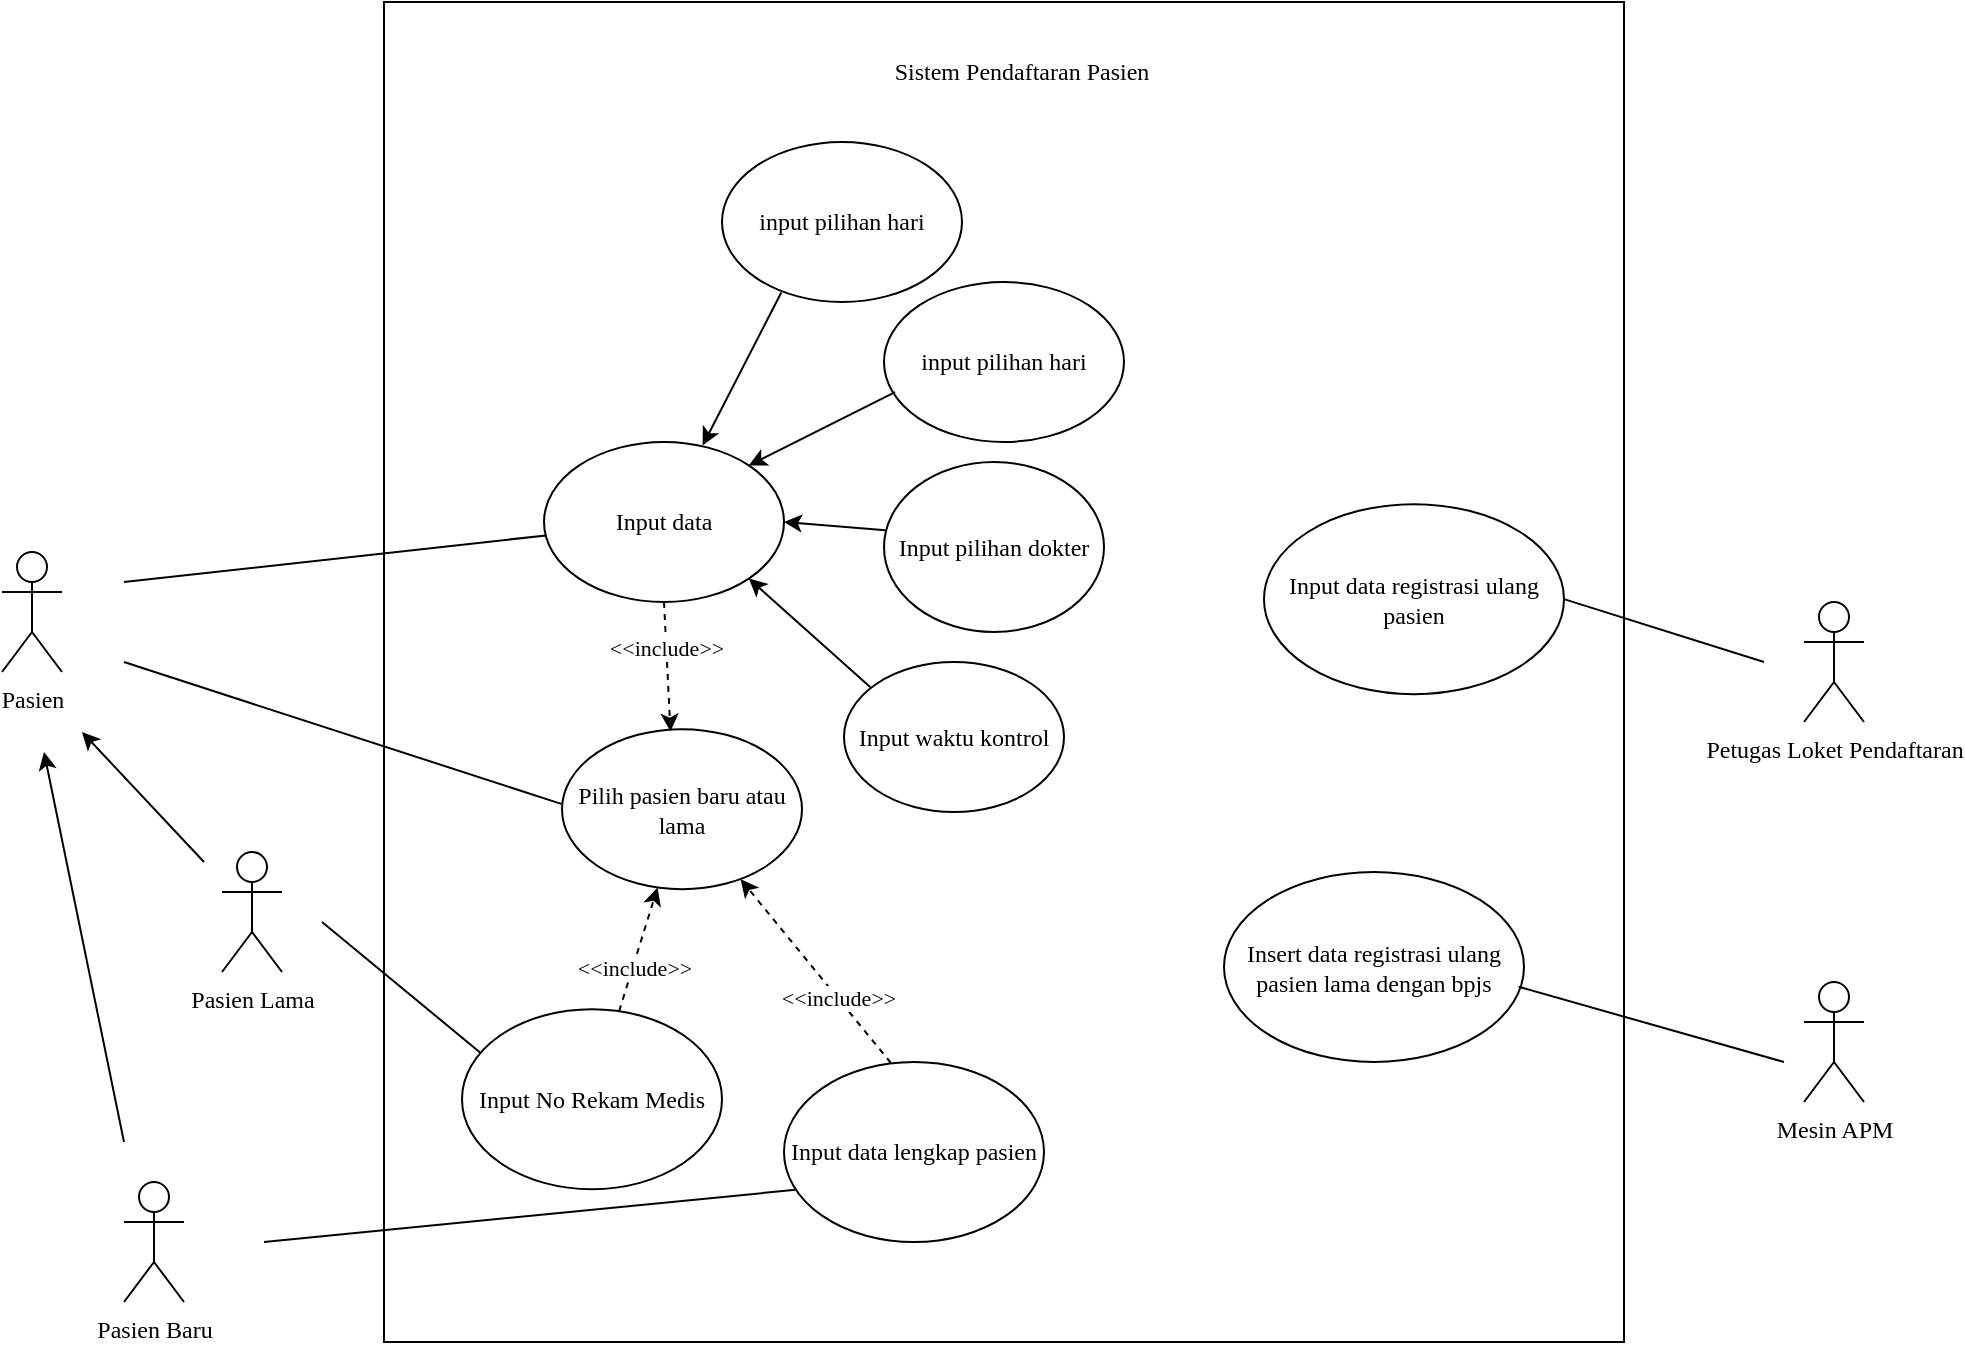 <mxfile version="23.0.1" type="device">
  <diagram name="Page-1" id="8d2dY4FmEUznQflFdPQt">
    <mxGraphModel dx="2923" dy="2205" grid="1" gridSize="10" guides="1" tooltips="1" connect="1" arrows="1" fold="1" page="1" pageScale="1" pageWidth="850" pageHeight="1100" math="0" shadow="0">
      <root>
        <mxCell id="0" />
        <mxCell id="1" parent="0" />
        <mxCell id="mKE5pp7Ul3JF2eYZ8zkB-1" value="" style="rounded=0;whiteSpace=wrap;html=1;fontFamily=Poppins;fontSource=https%3A%2F%2Ffonts.googleapis.com%2Fcss%3Ffamily%3DPoppins;" vertex="1" parent="1">
          <mxGeometry x="140" y="-530" width="620" height="670" as="geometry" />
        </mxCell>
        <mxCell id="mKE5pp7Ul3JF2eYZ8zkB-2" value="Pasien" style="shape=umlActor;verticalLabelPosition=bottom;verticalAlign=top;html=1;outlineConnect=0;fontFamily=Poppins;fontSource=https%3A%2F%2Ffonts.googleapis.com%2Fcss%3Ffamily%3DPoppins;" vertex="1" parent="1">
          <mxGeometry x="-51" y="-255.0" width="30" height="60" as="geometry" />
        </mxCell>
        <mxCell id="mKE5pp7Ul3JF2eYZ8zkB-3" value="Mesin APM" style="shape=umlActor;verticalLabelPosition=bottom;verticalAlign=top;html=1;outlineConnect=0;fontFamily=Poppins;fontSource=https%3A%2F%2Ffonts.googleapis.com%2Fcss%3Ffamily%3DPoppins;" vertex="1" parent="1">
          <mxGeometry x="850" y="-40" width="30" height="60" as="geometry" />
        </mxCell>
        <mxCell id="mKE5pp7Ul3JF2eYZ8zkB-4" value="Petugas Loket Pendaftaran" style="shape=umlActor;verticalLabelPosition=bottom;verticalAlign=top;html=1;outlineConnect=0;fontFamily=Poppins;fontSource=https%3A%2F%2Ffonts.googleapis.com%2Fcss%3Ffamily%3DPoppins;" vertex="1" parent="1">
          <mxGeometry x="850" y="-230" width="30" height="60" as="geometry" />
        </mxCell>
        <mxCell id="mKE5pp7Ul3JF2eYZ8zkB-7" value="Pasien Baru" style="shape=umlActor;verticalLabelPosition=bottom;verticalAlign=top;html=1;outlineConnect=0;fontFamily=Poppins;fontSource=https%3A%2F%2Ffonts.googleapis.com%2Fcss%3Ffamily%3DPoppins;" vertex="1" parent="1">
          <mxGeometry x="10" y="60.0" width="30" height="60" as="geometry" />
        </mxCell>
        <mxCell id="mKE5pp7Ul3JF2eYZ8zkB-8" value="Pasien Lama" style="shape=umlActor;verticalLabelPosition=bottom;verticalAlign=top;html=1;outlineConnect=0;fontFamily=Poppins;fontSource=https%3A%2F%2Ffonts.googleapis.com%2Fcss%3Ffamily%3DPoppins;" vertex="1" parent="1">
          <mxGeometry x="59" y="-105.0" width="30" height="60" as="geometry" />
        </mxCell>
        <mxCell id="mKE5pp7Ul3JF2eYZ8zkB-13" value="Sistem Pendaftaran Pasien" style="text;html=1;strokeColor=none;fillColor=none;align=center;verticalAlign=middle;whiteSpace=wrap;rounded=0;fontFamily=Poppins;fontSource=https%3A%2F%2Ffonts.googleapis.com%2Fcss%3Ffamily%3DPoppins;" vertex="1" parent="1">
          <mxGeometry x="349" y="-510" width="220" height="30" as="geometry" />
        </mxCell>
        <mxCell id="mKE5pp7Ul3JF2eYZ8zkB-34" style="rounded=0;orthogonalLoop=1;jettySize=auto;html=1;dashed=1;fontFamily=Poppins;fontSource=https%3A%2F%2Ffonts.googleapis.com%2Fcss%3Ffamily%3DPoppins;" edge="1" parent="1" source="mKE5pp7Ul3JF2eYZ8zkB-18" target="mKE5pp7Ul3JF2eYZ8zkB-20">
          <mxGeometry relative="1" as="geometry" />
        </mxCell>
        <mxCell id="mKE5pp7Ul3JF2eYZ8zkB-35" value="&amp;lt;&amp;lt;include&amp;gt;&amp;gt;" style="edgeLabel;html=1;align=center;verticalAlign=middle;resizable=0;points=[];fontFamily=Poppins;fontSource=https%3A%2F%2Ffonts.googleapis.com%2Fcss%3Ffamily%3DPoppins;" vertex="1" connectable="0" parent="mKE5pp7Ul3JF2eYZ8zkB-34">
          <mxGeometry x="-0.284" relative="1" as="geometry">
            <mxPoint as="offset" />
          </mxGeometry>
        </mxCell>
        <mxCell id="mKE5pp7Ul3JF2eYZ8zkB-18" value="Input No Rekam Medis" style="ellipse;whiteSpace=wrap;html=1;fontFamily=Poppins;fontSource=https%3A%2F%2Ffonts.googleapis.com%2Fcss%3Ffamily%3DPoppins;" vertex="1" parent="1">
          <mxGeometry x="179" y="-26.42" width="130" height="90" as="geometry" />
        </mxCell>
        <mxCell id="mKE5pp7Ul3JF2eYZ8zkB-19" value="Input data lengkap pasien" style="ellipse;whiteSpace=wrap;html=1;fontFamily=Poppins;fontSource=https%3A%2F%2Ffonts.googleapis.com%2Fcss%3Ffamily%3DPoppins;" vertex="1" parent="1">
          <mxGeometry x="340" y="-1.421e-14" width="130" height="90" as="geometry" />
        </mxCell>
        <mxCell id="mKE5pp7Ul3JF2eYZ8zkB-20" value="Pilih pasien baru atau lama" style="ellipse;whiteSpace=wrap;html=1;fontFamily=Poppins;fontSource=https%3A%2F%2Ffonts.googleapis.com%2Fcss%3Ffamily%3DPoppins;" vertex="1" parent="1">
          <mxGeometry x="229" y="-166.42" width="120" height="80" as="geometry" />
        </mxCell>
        <mxCell id="mKE5pp7Ul3JF2eYZ8zkB-21" value="Input pilihan dokter" style="ellipse;whiteSpace=wrap;html=1;fontFamily=Poppins;fontSource=https%3A%2F%2Ffonts.googleapis.com%2Fcss%3Ffamily%3DPoppins;" vertex="1" parent="1">
          <mxGeometry x="390" y="-300" width="110" height="85" as="geometry" />
        </mxCell>
        <mxCell id="mKE5pp7Ul3JF2eYZ8zkB-22" value="input pilihan hari" style="ellipse;whiteSpace=wrap;html=1;fontFamily=Poppins;fontSource=https%3A%2F%2Ffonts.googleapis.com%2Fcss%3Ffamily%3DPoppins;" vertex="1" parent="1">
          <mxGeometry x="390" y="-390" width="120" height="80" as="geometry" />
        </mxCell>
        <mxCell id="mKE5pp7Ul3JF2eYZ8zkB-23" value="Input waktu kontrol" style="ellipse;whiteSpace=wrap;html=1;fontFamily=Poppins;fontSource=https%3A%2F%2Ffonts.googleapis.com%2Fcss%3Ffamily%3DPoppins;" vertex="1" parent="1">
          <mxGeometry x="370" y="-200" width="110" height="75" as="geometry" />
        </mxCell>
        <mxCell id="mKE5pp7Ul3JF2eYZ8zkB-24" value="Input data" style="ellipse;whiteSpace=wrap;html=1;fontFamily=Poppins;fontSource=https%3A%2F%2Ffonts.googleapis.com%2Fcss%3Ffamily%3DPoppins;" vertex="1" parent="1">
          <mxGeometry x="220" y="-310" width="120" height="80" as="geometry" />
        </mxCell>
        <mxCell id="mKE5pp7Ul3JF2eYZ8zkB-25" value="Input data registrasi ulang pasien" style="ellipse;whiteSpace=wrap;html=1;fontFamily=Poppins;fontSource=https%3A%2F%2Ffonts.googleapis.com%2Fcss%3Ffamily%3DPoppins;" vertex="1" parent="1">
          <mxGeometry x="580" y="-278.92" width="150" height="95" as="geometry" />
        </mxCell>
        <mxCell id="mKE5pp7Ul3JF2eYZ8zkB-26" value="Insert data registrasi ulang pasien lama dengan bpjs" style="ellipse;whiteSpace=wrap;html=1;fontFamily=Poppins;fontSource=https%3A%2F%2Ffonts.googleapis.com%2Fcss%3Ffamily%3DPoppins;" vertex="1" parent="1">
          <mxGeometry x="560" y="-95" width="150" height="95" as="geometry" />
        </mxCell>
        <mxCell id="mKE5pp7Ul3JF2eYZ8zkB-27" value="" style="endArrow=none;html=1;rounded=0;entryX=-0.003;entryY=0.467;entryDx=0;entryDy=0;entryPerimeter=0;fontFamily=Poppins;fontSource=https%3A%2F%2Ffonts.googleapis.com%2Fcss%3Ffamily%3DPoppins;" edge="1" parent="1" target="mKE5pp7Ul3JF2eYZ8zkB-20">
          <mxGeometry width="50" height="50" relative="1" as="geometry">
            <mxPoint x="10" y="-200" as="sourcePoint" />
            <mxPoint x="259" y="3.58" as="targetPoint" />
          </mxGeometry>
        </mxCell>
        <mxCell id="mKE5pp7Ul3JF2eYZ8zkB-28" value="" style="endArrow=classic;html=1;rounded=0;fontFamily=Poppins;fontSource=https%3A%2F%2Ffonts.googleapis.com%2Fcss%3Ffamily%3DPoppins;" edge="1" parent="1">
          <mxGeometry width="50" height="50" relative="1" as="geometry">
            <mxPoint x="10" y="40" as="sourcePoint" />
            <mxPoint x="-30" y="-155" as="targetPoint" />
          </mxGeometry>
        </mxCell>
        <mxCell id="mKE5pp7Ul3JF2eYZ8zkB-30" value="" style="endArrow=classic;html=1;rounded=0;fontFamily=Poppins;fontSource=https%3A%2F%2Ffonts.googleapis.com%2Fcss%3Ffamily%3DPoppins;" edge="1" parent="1">
          <mxGeometry width="50" height="50" relative="1" as="geometry">
            <mxPoint x="50" y="-100" as="sourcePoint" />
            <mxPoint x="-11" y="-165.0" as="targetPoint" />
          </mxGeometry>
        </mxCell>
        <mxCell id="mKE5pp7Ul3JF2eYZ8zkB-31" value="" style="endArrow=none;html=1;rounded=0;entryX=0.073;entryY=0.245;entryDx=0;entryDy=0;entryPerimeter=0;fontFamily=Poppins;fontSource=https%3A%2F%2Ffonts.googleapis.com%2Fcss%3Ffamily%3DPoppins;" edge="1" parent="1" target="mKE5pp7Ul3JF2eYZ8zkB-18">
          <mxGeometry width="50" height="50" relative="1" as="geometry">
            <mxPoint x="109" y="-70" as="sourcePoint" />
            <mxPoint x="229" y="-100.42" as="targetPoint" />
          </mxGeometry>
        </mxCell>
        <mxCell id="mKE5pp7Ul3JF2eYZ8zkB-32" value="" style="endArrow=none;html=1;rounded=0;entryX=0.044;entryY=0.71;entryDx=0;entryDy=0;entryPerimeter=0;fontFamily=Poppins;fontSource=https%3A%2F%2Ffonts.googleapis.com%2Fcss%3Ffamily%3DPoppins;" edge="1" parent="1" target="mKE5pp7Ul3JF2eYZ8zkB-19">
          <mxGeometry width="50" height="50" relative="1" as="geometry">
            <mxPoint x="80" y="90" as="sourcePoint" />
            <mxPoint x="229" y="73.58" as="targetPoint" />
          </mxGeometry>
        </mxCell>
        <mxCell id="mKE5pp7Ul3JF2eYZ8zkB-36" style="rounded=0;orthogonalLoop=1;jettySize=auto;html=1;dashed=1;entryX=0.744;entryY=0.938;entryDx=0;entryDy=0;entryPerimeter=0;exitX=0.411;exitY=0.005;exitDx=0;exitDy=0;exitPerimeter=0;fontFamily=Poppins;fontSource=https%3A%2F%2Ffonts.googleapis.com%2Fcss%3Ffamily%3DPoppins;" edge="1" parent="1" source="mKE5pp7Ul3JF2eYZ8zkB-19" target="mKE5pp7Ul3JF2eYZ8zkB-20">
          <mxGeometry relative="1" as="geometry">
            <mxPoint x="360" y="90" as="sourcePoint" />
            <mxPoint x="389" y="115.58" as="targetPoint" />
          </mxGeometry>
        </mxCell>
        <mxCell id="mKE5pp7Ul3JF2eYZ8zkB-37" value="&amp;lt;&amp;lt;include&amp;gt;&amp;gt;" style="edgeLabel;html=1;align=center;verticalAlign=middle;resizable=0;points=[];fontFamily=Poppins;fontSource=https%3A%2F%2Ffonts.googleapis.com%2Fcss%3Ffamily%3DPoppins;" vertex="1" connectable="0" parent="mKE5pp7Ul3JF2eYZ8zkB-36">
          <mxGeometry x="-0.284" relative="1" as="geometry">
            <mxPoint as="offset" />
          </mxGeometry>
        </mxCell>
        <mxCell id="mKE5pp7Ul3JF2eYZ8zkB-43" value="" style="endArrow=none;html=1;rounded=0;entryX=0.008;entryY=0.584;entryDx=0;entryDy=0;entryPerimeter=0;fontFamily=Poppins;fontSource=https%3A%2F%2Ffonts.googleapis.com%2Fcss%3Ffamily%3DPoppins;" edge="1" parent="1" target="mKE5pp7Ul3JF2eYZ8zkB-24">
          <mxGeometry width="50" height="50" relative="1" as="geometry">
            <mxPoint x="10" y="-240" as="sourcePoint" />
            <mxPoint x="241" y="-151" as="targetPoint" />
          </mxGeometry>
        </mxCell>
        <mxCell id="mKE5pp7Ul3JF2eYZ8zkB-44" style="rounded=0;orthogonalLoop=1;jettySize=auto;html=1;dashed=1;exitX=0.5;exitY=1;exitDx=0;exitDy=0;entryX=0.452;entryY=0.015;entryDx=0;entryDy=0;entryPerimeter=0;fontFamily=Poppins;fontSource=https%3A%2F%2Ffonts.googleapis.com%2Fcss%3Ffamily%3DPoppins;" edge="1" parent="1" source="mKE5pp7Ul3JF2eYZ8zkB-24" target="mKE5pp7Ul3JF2eYZ8zkB-20">
          <mxGeometry relative="1" as="geometry">
            <mxPoint x="267" y="-15" as="sourcePoint" />
            <mxPoint x="287" y="-77" as="targetPoint" />
          </mxGeometry>
        </mxCell>
        <mxCell id="mKE5pp7Ul3JF2eYZ8zkB-45" value="&amp;lt;&amp;lt;include&amp;gt;&amp;gt;" style="edgeLabel;html=1;align=center;verticalAlign=middle;resizable=0;points=[];fontFamily=Poppins;fontSource=https%3A%2F%2Ffonts.googleapis.com%2Fcss%3Ffamily%3DPoppins;" vertex="1" connectable="0" parent="mKE5pp7Ul3JF2eYZ8zkB-44">
          <mxGeometry x="-0.284" relative="1" as="geometry">
            <mxPoint as="offset" />
          </mxGeometry>
        </mxCell>
        <mxCell id="mKE5pp7Ul3JF2eYZ8zkB-47" value="" style="endArrow=classic;html=1;rounded=0;entryX=1;entryY=0;entryDx=0;entryDy=0;exitX=0.046;exitY=0.688;exitDx=0;exitDy=0;exitPerimeter=0;fontFamily=Poppins;fontSource=https%3A%2F%2Ffonts.googleapis.com%2Fcss%3Ffamily%3DPoppins;" edge="1" parent="1" source="mKE5pp7Ul3JF2eYZ8zkB-22" target="mKE5pp7Ul3JF2eYZ8zkB-24">
          <mxGeometry width="50" height="50" relative="1" as="geometry">
            <mxPoint x="380" y="-280" as="sourcePoint" />
            <mxPoint x="330" y="-370" as="targetPoint" />
          </mxGeometry>
        </mxCell>
        <mxCell id="mKE5pp7Ul3JF2eYZ8zkB-49" value="" style="endArrow=classic;html=1;rounded=0;entryX=1;entryY=0.5;entryDx=0;entryDy=0;exitX=0.007;exitY=0.401;exitDx=0;exitDy=0;exitPerimeter=0;fontFamily=Poppins;fontSource=https%3A%2F%2Ffonts.googleapis.com%2Fcss%3Ffamily%3DPoppins;" edge="1" parent="1" source="mKE5pp7Ul3JF2eYZ8zkB-21" target="mKE5pp7Ul3JF2eYZ8zkB-24">
          <mxGeometry width="50" height="50" relative="1" as="geometry">
            <mxPoint x="410" y="-330" as="sourcePoint" />
            <mxPoint x="345" y="-277" as="targetPoint" />
          </mxGeometry>
        </mxCell>
        <mxCell id="mKE5pp7Ul3JF2eYZ8zkB-50" value="" style="endArrow=classic;html=1;rounded=0;entryX=1;entryY=1;entryDx=0;entryDy=0;exitX=0.12;exitY=0.168;exitDx=0;exitDy=0;exitPerimeter=0;fontFamily=Poppins;fontSource=https%3A%2F%2Ffonts.googleapis.com%2Fcss%3Ffamily%3DPoppins;" edge="1" parent="1" source="mKE5pp7Ul3JF2eYZ8zkB-23" target="mKE5pp7Ul3JF2eYZ8zkB-24">
          <mxGeometry width="50" height="50" relative="1" as="geometry">
            <mxPoint x="410" y="-230.57" as="sourcePoint" />
            <mxPoint x="340" y="-230.57" as="targetPoint" />
          </mxGeometry>
        </mxCell>
        <mxCell id="mKE5pp7Ul3JF2eYZ8zkB-51" value="" style="endArrow=none;html=1;rounded=0;exitX=1;exitY=0.5;exitDx=0;exitDy=0;fontFamily=Poppins;fontSource=https%3A%2F%2Ffonts.googleapis.com%2Fcss%3Ffamily%3DPoppins;" edge="1" parent="1" source="mKE5pp7Ul3JF2eYZ8zkB-25">
          <mxGeometry width="50" height="50" relative="1" as="geometry">
            <mxPoint x="544" y="-209" as="sourcePoint" />
            <mxPoint x="830" y="-200" as="targetPoint" />
          </mxGeometry>
        </mxCell>
        <mxCell id="mKE5pp7Ul3JF2eYZ8zkB-52" value="" style="endArrow=none;html=1;rounded=0;exitX=0.982;exitY=0.604;exitDx=0;exitDy=0;exitPerimeter=0;fontFamily=Poppins;fontSource=https%3A%2F%2Ffonts.googleapis.com%2Fcss%3Ffamily%3DPoppins;" edge="1" parent="1" source="mKE5pp7Ul3JF2eYZ8zkB-26">
          <mxGeometry width="50" height="50" relative="1" as="geometry">
            <mxPoint x="670" y="-54" as="sourcePoint" />
            <mxPoint x="840" as="targetPoint" />
          </mxGeometry>
        </mxCell>
        <mxCell id="mKE5pp7Ul3JF2eYZ8zkB-54" value="input pilihan hari" style="ellipse;whiteSpace=wrap;html=1;fontFamily=Poppins;fontSource=https%3A%2F%2Ffonts.googleapis.com%2Fcss%3Ffamily%3DPoppins;" vertex="1" parent="1">
          <mxGeometry x="309" y="-460" width="120" height="80" as="geometry" />
        </mxCell>
        <mxCell id="mKE5pp7Ul3JF2eYZ8zkB-55" value="" style="endArrow=classic;html=1;rounded=0;entryX=0.661;entryY=0.022;entryDx=0;entryDy=0;exitX=0.247;exitY=0.941;exitDx=0;exitDy=0;fontFamily=Poppins;fontSource=https%3A%2F%2Ffonts.googleapis.com%2Fcss%3Ffamily%3DPoppins;exitPerimeter=0;entryPerimeter=0;" edge="1" parent="1" source="mKE5pp7Ul3JF2eYZ8zkB-54" target="mKE5pp7Ul3JF2eYZ8zkB-24">
          <mxGeometry width="50" height="50" relative="1" as="geometry">
            <mxPoint x="406" y="-325" as="sourcePoint" />
            <mxPoint x="332" y="-288" as="targetPoint" />
          </mxGeometry>
        </mxCell>
      </root>
    </mxGraphModel>
  </diagram>
</mxfile>
